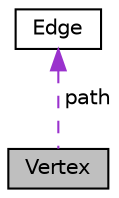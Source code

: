 digraph "Vertex"
{
 // LATEX_PDF_SIZE
  edge [fontname="Helvetica",fontsize="10",labelfontname="Helvetica",labelfontsize="10"];
  node [fontname="Helvetica",fontsize="10",shape=record];
  Node1 [label="Vertex",height=0.2,width=0.4,color="black", fillcolor="grey75", style="filled", fontcolor="black",tooltip="Represents a vertex in the graph."];
  Node2 -> Node1 [dir="back",color="darkorchid3",fontsize="10",style="dashed",label=" path" ];
  Node2 [label="Edge",height=0.2,width=0.4,color="black", fillcolor="white", style="filled",URL="$classEdge.html",tooltip="Represents an edge in the graph."];
}
